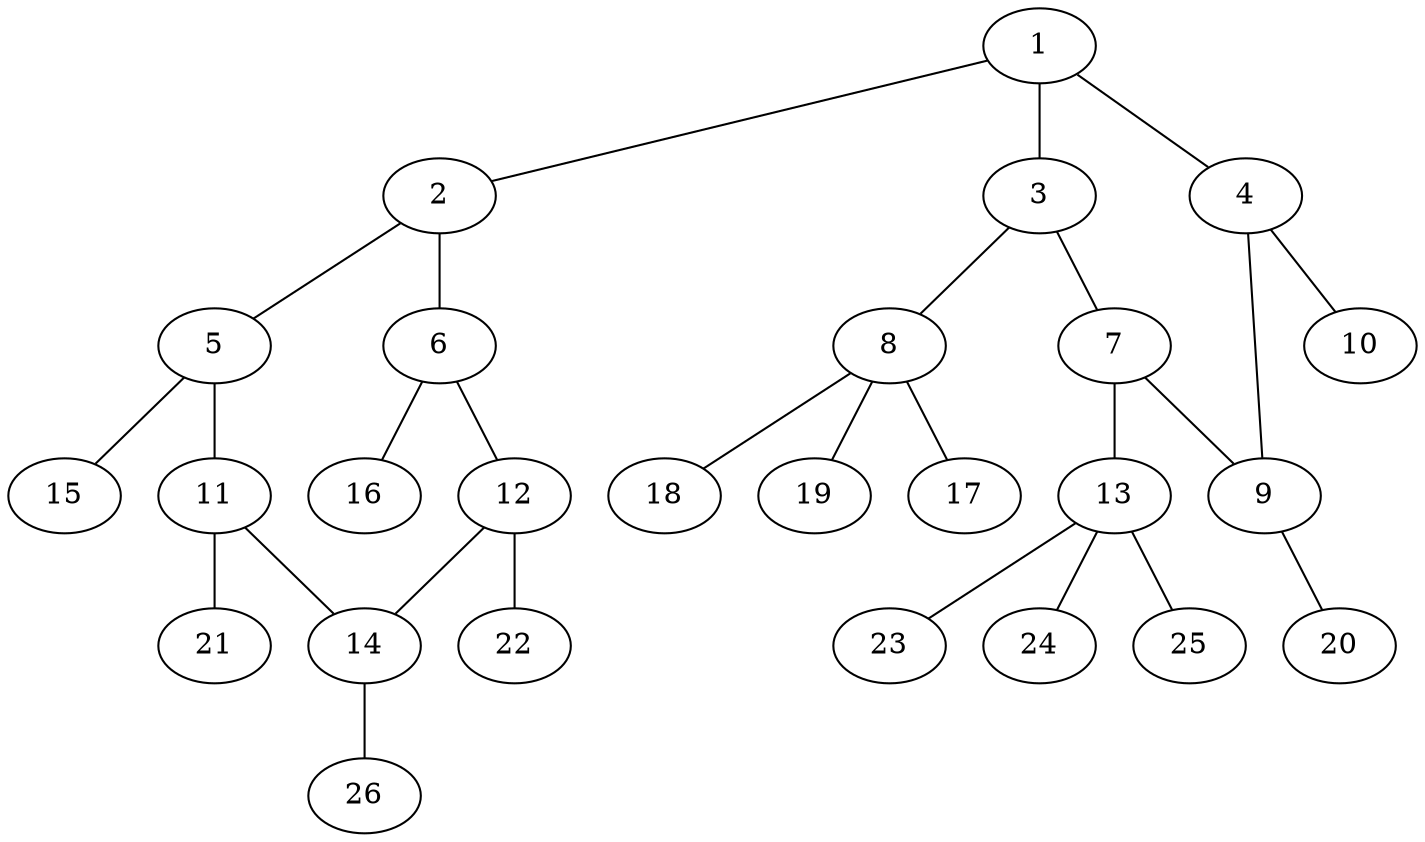graph molecule_2987 {
	1	 [chem=N];
	2	 [chem=C];
	1 -- 2	 [valence=1];
	3	 [chem=N];
	1 -- 3	 [valence=1];
	4	 [chem=C];
	1 -- 4	 [valence=1];
	5	 [chem=C];
	2 -- 5	 [valence=1];
	6	 [chem=C];
	2 -- 6	 [valence=2];
	7	 [chem=C];
	3 -- 7	 [valence=1];
	8	 [chem=C];
	3 -- 8	 [valence=1];
	9	 [chem=C];
	4 -- 9	 [valence=1];
	10	 [chem=O];
	4 -- 10	 [valence=2];
	11	 [chem=C];
	5 -- 11	 [valence=2];
	15	 [chem=H];
	5 -- 15	 [valence=1];
	12	 [chem=C];
	6 -- 12	 [valence=1];
	16	 [chem=H];
	6 -- 16	 [valence=1];
	7 -- 9	 [valence=2];
	13	 [chem=C];
	7 -- 13	 [valence=1];
	17	 [chem=H];
	8 -- 17	 [valence=1];
	18	 [chem=H];
	8 -- 18	 [valence=1];
	19	 [chem=H];
	8 -- 19	 [valence=1];
	20	 [chem=H];
	9 -- 20	 [valence=1];
	14	 [chem=C];
	11 -- 14	 [valence=1];
	21	 [chem=H];
	11 -- 21	 [valence=1];
	12 -- 14	 [valence=2];
	22	 [chem=H];
	12 -- 22	 [valence=1];
	23	 [chem=H];
	13 -- 23	 [valence=1];
	24	 [chem=H];
	13 -- 24	 [valence=1];
	25	 [chem=H];
	13 -- 25	 [valence=1];
	26	 [chem=H];
	14 -- 26	 [valence=1];
}
